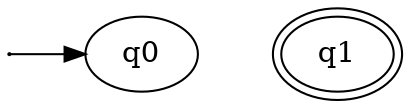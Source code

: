 digraph G {    
    rankdir=LR;
    size = "5,7";
    1 -> q0;
    1 [label="",width=0.00001,height=0.00001];
    q0 -> q1 [style="invis"];
    q1  [peripheries=2];
}

